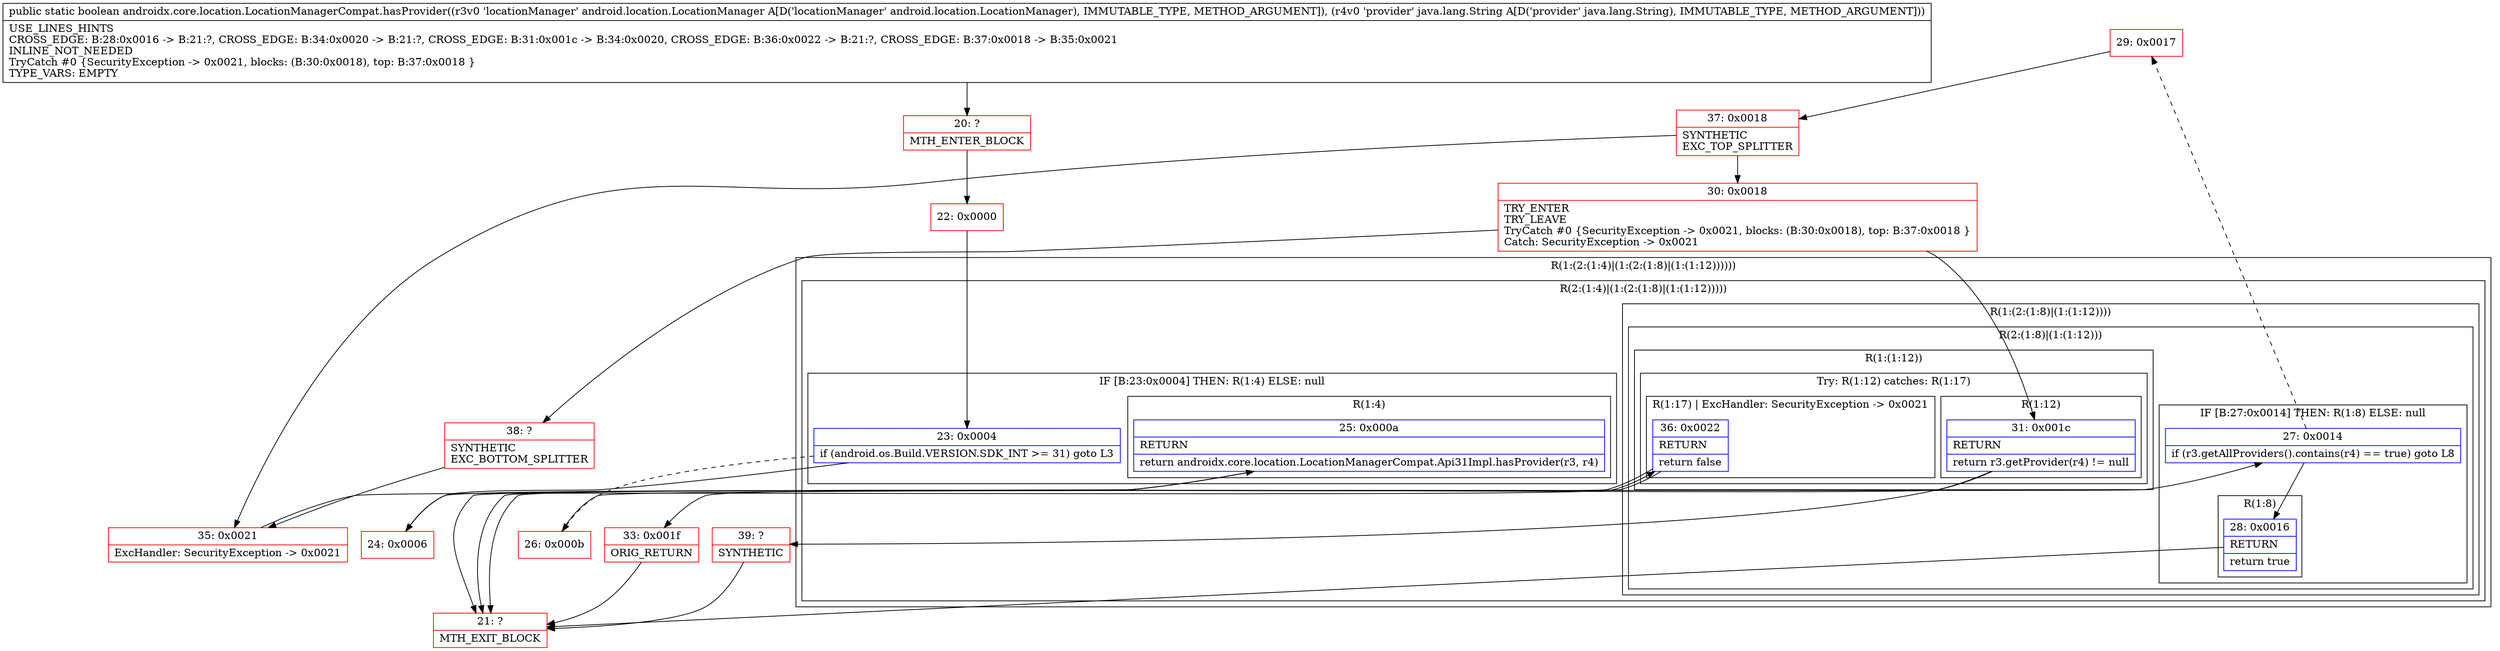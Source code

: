 digraph "CFG forandroidx.core.location.LocationManagerCompat.hasProvider(Landroid\/location\/LocationManager;Ljava\/lang\/String;)Z" {
subgraph cluster_Region_42661487 {
label = "R(1:(2:(1:4)|(1:(2:(1:8)|(1:(1:12))))))";
node [shape=record,color=blue];
subgraph cluster_Region_1913943699 {
label = "R(2:(1:4)|(1:(2:(1:8)|(1:(1:12)))))";
node [shape=record,color=blue];
subgraph cluster_IfRegion_819845863 {
label = "IF [B:23:0x0004] THEN: R(1:4) ELSE: null";
node [shape=record,color=blue];
Node_23 [shape=record,label="{23\:\ 0x0004|if (android.os.Build.VERSION.SDK_INT \>= 31) goto L3\l}"];
subgraph cluster_Region_2023886986 {
label = "R(1:4)";
node [shape=record,color=blue];
Node_25 [shape=record,label="{25\:\ 0x000a|RETURN\l|return androidx.core.location.LocationManagerCompat.Api31Impl.hasProvider(r3, r4)\l}"];
}
}
subgraph cluster_Region_760133759 {
label = "R(1:(2:(1:8)|(1:(1:12))))";
node [shape=record,color=blue];
subgraph cluster_Region_2084565931 {
label = "R(2:(1:8)|(1:(1:12)))";
node [shape=record,color=blue];
subgraph cluster_IfRegion_577438761 {
label = "IF [B:27:0x0014] THEN: R(1:8) ELSE: null";
node [shape=record,color=blue];
Node_27 [shape=record,label="{27\:\ 0x0014|if (r3.getAllProviders().contains(r4) == true) goto L8\l}"];
subgraph cluster_Region_1252357806 {
label = "R(1:8)";
node [shape=record,color=blue];
Node_28 [shape=record,label="{28\:\ 0x0016|RETURN\l|return true\l}"];
}
}
subgraph cluster_Region_309375685 {
label = "R(1:(1:12))";
node [shape=record,color=blue];
subgraph cluster_TryCatchRegion_298957195 {
label = "Try: R(1:12) catches: R(1:17)";
node [shape=record,color=blue];
subgraph cluster_Region_1801567700 {
label = "R(1:12)";
node [shape=record,color=blue];
Node_31 [shape=record,label="{31\:\ 0x001c|RETURN\l|return r3.getProvider(r4) != null\l}"];
}
subgraph cluster_Region_168867344 {
label = "R(1:17) | ExcHandler: SecurityException \-\> 0x0021\l";
node [shape=record,color=blue];
Node_36 [shape=record,label="{36\:\ 0x0022|RETURN\l|return false\l}"];
}
}
}
}
}
}
}
subgraph cluster_Region_168867344 {
label = "R(1:17) | ExcHandler: SecurityException \-\> 0x0021\l";
node [shape=record,color=blue];
Node_36 [shape=record,label="{36\:\ 0x0022|RETURN\l|return false\l}"];
}
Node_20 [shape=record,color=red,label="{20\:\ ?|MTH_ENTER_BLOCK\l}"];
Node_22 [shape=record,color=red,label="{22\:\ 0x0000}"];
Node_24 [shape=record,color=red,label="{24\:\ 0x0006}"];
Node_21 [shape=record,color=red,label="{21\:\ ?|MTH_EXIT_BLOCK\l}"];
Node_26 [shape=record,color=red,label="{26\:\ 0x000b}"];
Node_29 [shape=record,color=red,label="{29\:\ 0x0017}"];
Node_37 [shape=record,color=red,label="{37\:\ 0x0018|SYNTHETIC\lEXC_TOP_SPLITTER\l}"];
Node_30 [shape=record,color=red,label="{30\:\ 0x0018|TRY_ENTER\lTRY_LEAVE\lTryCatch #0 \{SecurityException \-\> 0x0021, blocks: (B:30:0x0018), top: B:37:0x0018 \}\lCatch: SecurityException \-\> 0x0021\l}"];
Node_33 [shape=record,color=red,label="{33\:\ 0x001f|ORIG_RETURN\l}"];
Node_39 [shape=record,color=red,label="{39\:\ ?|SYNTHETIC\l}"];
Node_38 [shape=record,color=red,label="{38\:\ ?|SYNTHETIC\lEXC_BOTTOM_SPLITTER\l}"];
Node_35 [shape=record,color=red,label="{35\:\ 0x0021|ExcHandler: SecurityException \-\> 0x0021\l}"];
MethodNode[shape=record,label="{public static boolean androidx.core.location.LocationManagerCompat.hasProvider((r3v0 'locationManager' android.location.LocationManager A[D('locationManager' android.location.LocationManager), IMMUTABLE_TYPE, METHOD_ARGUMENT]), (r4v0 'provider' java.lang.String A[D('provider' java.lang.String), IMMUTABLE_TYPE, METHOD_ARGUMENT]))  | USE_LINES_HINTS\lCROSS_EDGE: B:28:0x0016 \-\> B:21:?, CROSS_EDGE: B:34:0x0020 \-\> B:21:?, CROSS_EDGE: B:31:0x001c \-\> B:34:0x0020, CROSS_EDGE: B:36:0x0022 \-\> B:21:?, CROSS_EDGE: B:37:0x0018 \-\> B:35:0x0021\lINLINE_NOT_NEEDED\lTryCatch #0 \{SecurityException \-\> 0x0021, blocks: (B:30:0x0018), top: B:37:0x0018 \}\lTYPE_VARS: EMPTY\l}"];
MethodNode -> Node_20;Node_23 -> Node_24;
Node_23 -> Node_26[style=dashed];
Node_25 -> Node_21;
Node_27 -> Node_28;
Node_27 -> Node_29[style=dashed];
Node_28 -> Node_21;
Node_31 -> Node_33;
Node_31 -> Node_39;
Node_36 -> Node_21;
Node_36 -> Node_21;
Node_20 -> Node_22;
Node_22 -> Node_23;
Node_24 -> Node_25;
Node_26 -> Node_27;
Node_29 -> Node_37;
Node_37 -> Node_30;
Node_37 -> Node_35;
Node_30 -> Node_31;
Node_30 -> Node_38;
Node_33 -> Node_21;
Node_39 -> Node_21;
Node_38 -> Node_35;
Node_35 -> Node_36;
}

